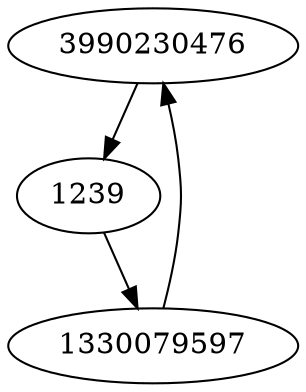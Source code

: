 strict digraph  {
3990230476;
1330079597;
1239;
3990230476 -> 1239;
1330079597 -> 3990230476;
1239 -> 1330079597;
}
